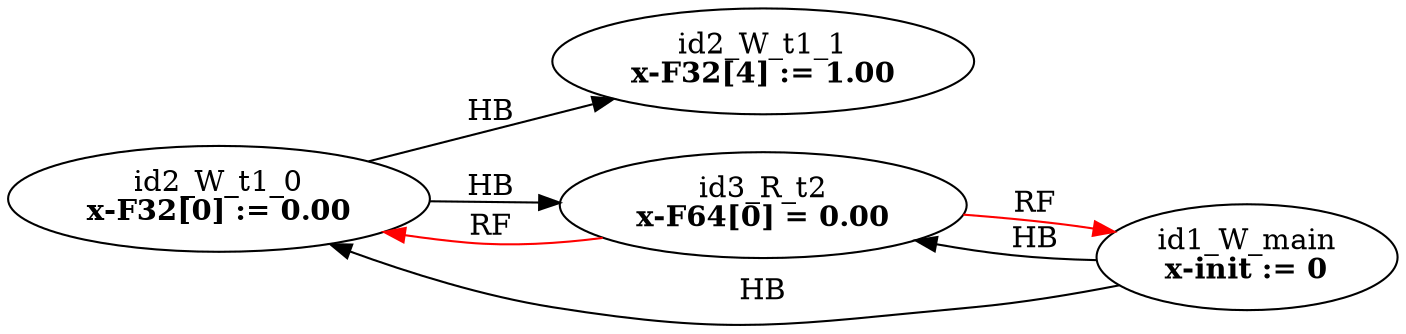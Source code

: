 digraph memory_model {
rankdir=LR;
splines=true; esep=0.5;
id2_W_t1_0 -> id2_W_t1_1 [label = "HB", color="black"];
id1_W_main -> id2_W_t1_0 [label = "HB", color="black"];
id1_W_main -> id3_R_t2 [label = "HB", color="black"];
id2_W_t1_0 -> id3_R_t2 [label = "HB", color="black"];
id3_R_t2 -> id1_W_main [label = "RF", color="red"];
id3_R_t2 -> id2_W_t1_0 [label = "RF", color="red"];
id1_W_main [label=<id1_W_main<br/><B>x-init := 0</B>>, pos="2.5,4!"]
id2_W_t1_0 [label=<id2_W_t1_0<br/><B>x-F32[0] := 0.00</B>>, pos="0,2!"]
id2_W_t1_1 [label=<id2_W_t1_1<br/><B>x-F32[4] := 1.00</B>>, pos="0,0!"]
id3_R_t2 [label=<id3_R_t2<br/><B>x-F64[0] = 0.00</B>>, pos="5,2!"]
}